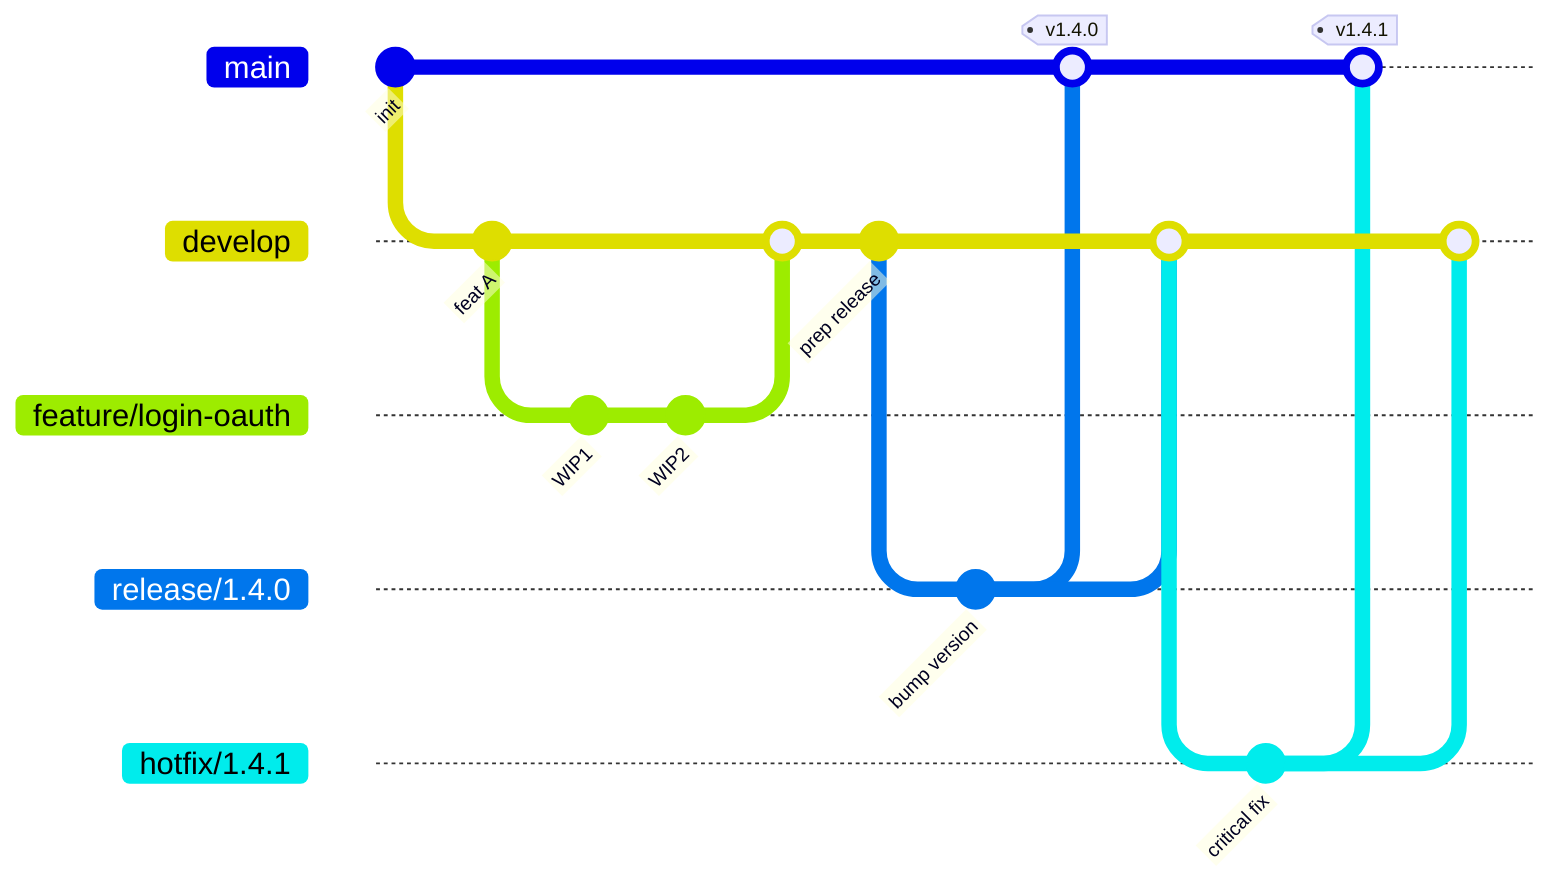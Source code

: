 gitGraph
   commit id: "init"
   branch develop
   checkout develop
   commit id: "feat A"
   branch feature/login-oauth
   checkout feature/login-oauth
   commit id: "WIP1"
   commit id: "WIP2"
   checkout develop
   merge feature/login-oauth
   commit id: "prep release"
   branch release/1.4.0
   checkout release/1.4.0
   commit id: "bump version"
   checkout main
   merge release/1.4.0 tag: "v1.4.0"
   checkout develop
   merge release/1.4.0
   branch hotfix/1.4.1
   checkout hotfix/1.4.1
   commit id: "critical fix"
   checkout main
   merge hotfix/1.4.1 tag: "v1.4.1"
   checkout develop
   merge hotfix/1.4.1